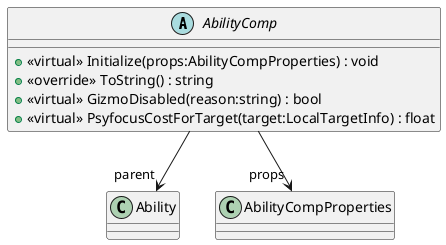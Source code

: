 @startuml
abstract class AbilityComp {
    + <<virtual>> Initialize(props:AbilityCompProperties) : void
    + <<override>> ToString() : string
    + <<virtual>> GizmoDisabled(reason:string) : bool
    + <<virtual>> PsyfocusCostForTarget(target:LocalTargetInfo) : float
}
AbilityComp --> "parent" Ability
AbilityComp --> "props" AbilityCompProperties
@enduml
